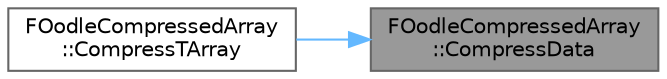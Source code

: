 digraph "FOodleCompressedArray::CompressData"
{
 // INTERACTIVE_SVG=YES
 // LATEX_PDF_SIZE
  bgcolor="transparent";
  edge [fontname=Helvetica,fontsize=10,labelfontname=Helvetica,labelfontsize=10];
  node [fontname=Helvetica,fontsize=10,shape=box,height=0.2,width=0.4];
  rankdir="RL";
  Node1 [id="Node000001",label="FOodleCompressedArray\l::CompressData",height=0.2,width=0.4,color="gray40", fillcolor="grey60", style="filled", fontcolor="black",tooltip="Compress an arbitrary data pointer, replacing existing data."];
  Node1 -> Node2 [id="edge1_Node000001_Node000002",dir="back",color="steelblue1",style="solid",tooltip=" "];
  Node2 [id="Node000002",label="FOodleCompressedArray\l::CompressTArray",height=0.2,width=0.4,color="grey40", fillcolor="white", style="filled",URL="$df/de2/namespaceFOodleCompressedArray.html#a59aa9ed707aad3a9e7981ca4e16a9317",tooltip="Compress an arbitrary data pointer, replacing existing data."];
}
